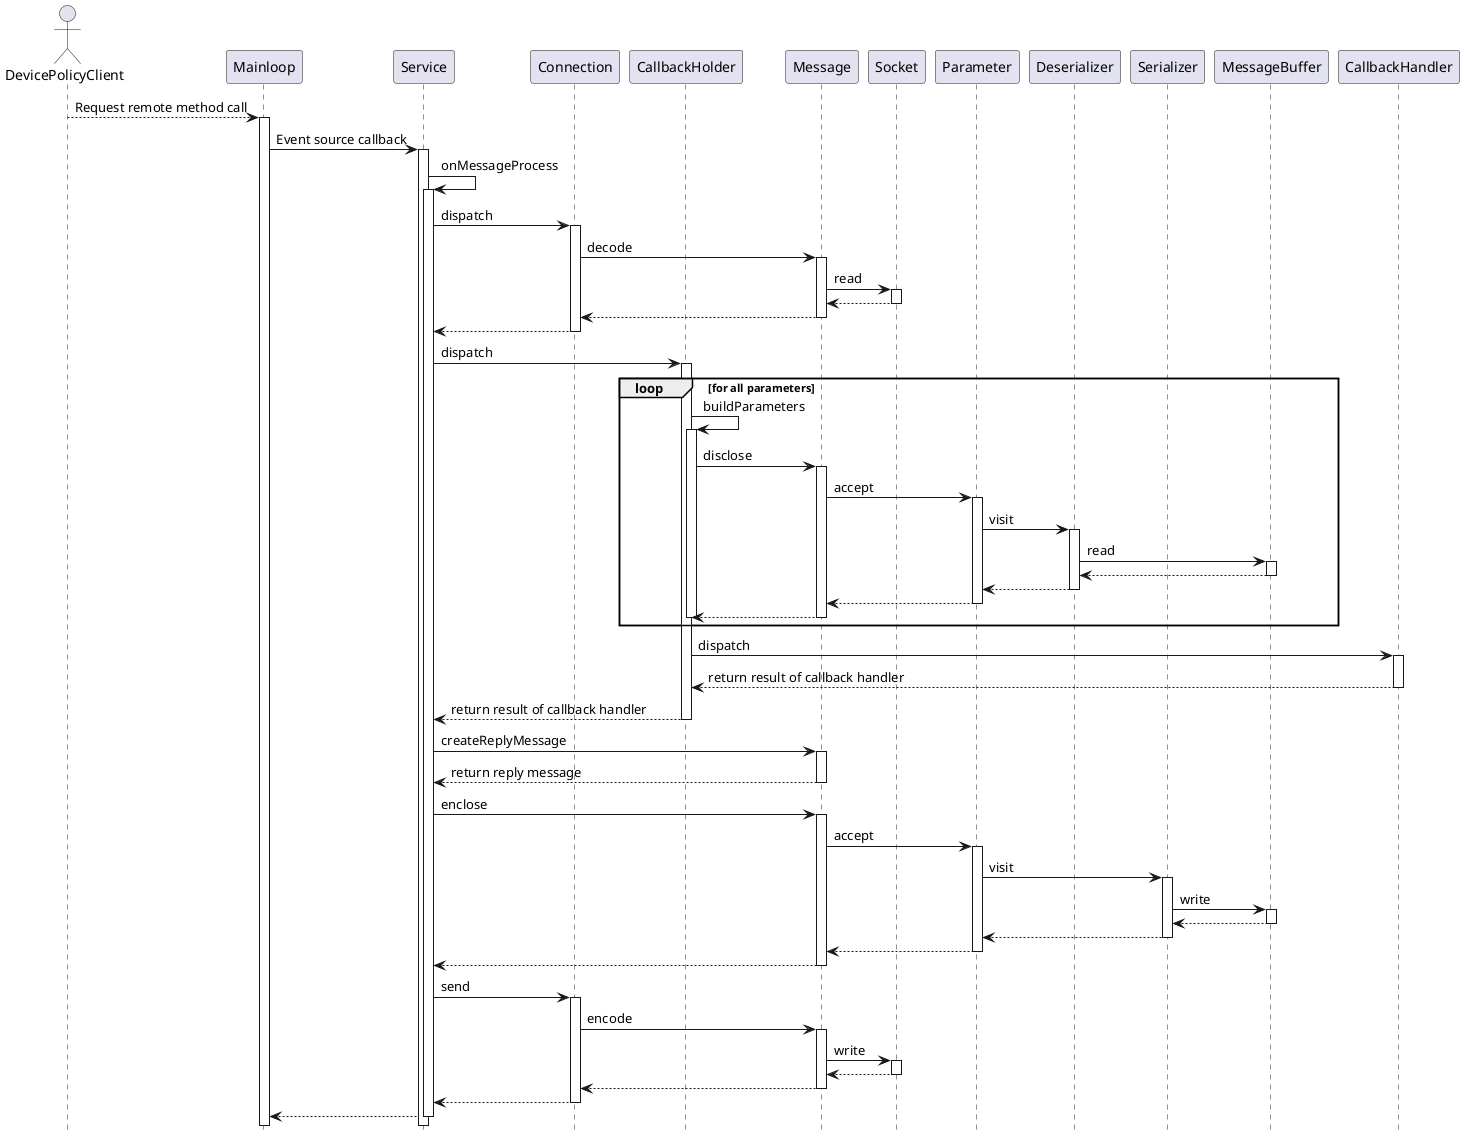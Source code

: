 @startuml
hide footbox

actor DevicePolicyClient
DevicePolicyClient --> Mainloop : Request remote method call
activate Mainloop

Mainloop -> Service : Event source callback
activate Service

Service -> Service : onMessageProcess
activate Service

Service -> Connection : dispatch
activate Connection

participant CallbackHolder

Connection -> Message : decode
activate Message

Message -> Socket : read
activate Socket

Message <-- Socket
deactivate Socket

Connection <-- Message
deactivate Message

Service <-- Connection
deactivate Connection

Service -> CallbackHolder : dispatch
activate CallbackHolder

loop for all parameters
CallbackHolder -> CallbackHolder : buildParameters
activate CallbackHolder

CallbackHolder -> Message : disclose
activate Message

Message -> Parameter : accept
activate Parameter

Parameter -> Deserializer : visit
activate Deserializer

participant Serializer

Deserializer -> MessageBuffer : read
activate MessageBuffer

Deserializer <-- MessageBuffer
deactivate MessageBuffer

Parameter <-- Deserializer
deactivate Deserializer

Message <-- Parameter
deactivate Parameter

CallbackHolder <-- Message
deactivate Message
deactivate CallbackHolder

end

CallbackHolder -> CallbackHandler : dispatch
activate CallbackHandler

CallbackHolder <-- CallbackHandler : return result of callback handler
deactivate CallbackHandler

Service <-- CallbackHolder : return result of callback handler
deactivate CallbackHolder

Service -> Message : createReplyMessage
activate Message

Service <-- Message : return reply message
deactivate Message

Service -> Message : enclose
activate Message
Message -> Parameter : accept
activate Parameter

Parameter -> Serializer : visit
activate Serializer

Serializer -> MessageBuffer : write
activate MessageBuffer

Serializer <-- MessageBuffer
deactivate MessageBuffer

Parameter <-- Serializer
deactivate Serializer

Message <-- Parameter
deactivate Parameter

Service <-- Message
deactivate Message

Service -> Connection : send
activate Connection

Connection -> Message : encode
activate Message

Message -> Socket : write
activate Socket

Message <-- Socket
deactivate Socket

Connection <-- Message
deactivate Message

Service <-- Connection
deactivate Connection

Mainloop <-- Service
deactivate Service

@enduml
